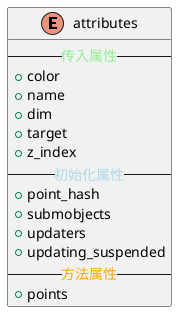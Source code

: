 @startuml 01基本属性
enum attr as "attributes"{
    --<color:lightgreen>传入属性--
    + color
    + name
    + dim
    + target
    + z_index
    --<color:lightblue>初始化属性--
    + point_hash
    + submobjects
    + updaters
    + updating_suspended
    --<color:orange>方法属性--
    + points
}
@enduml